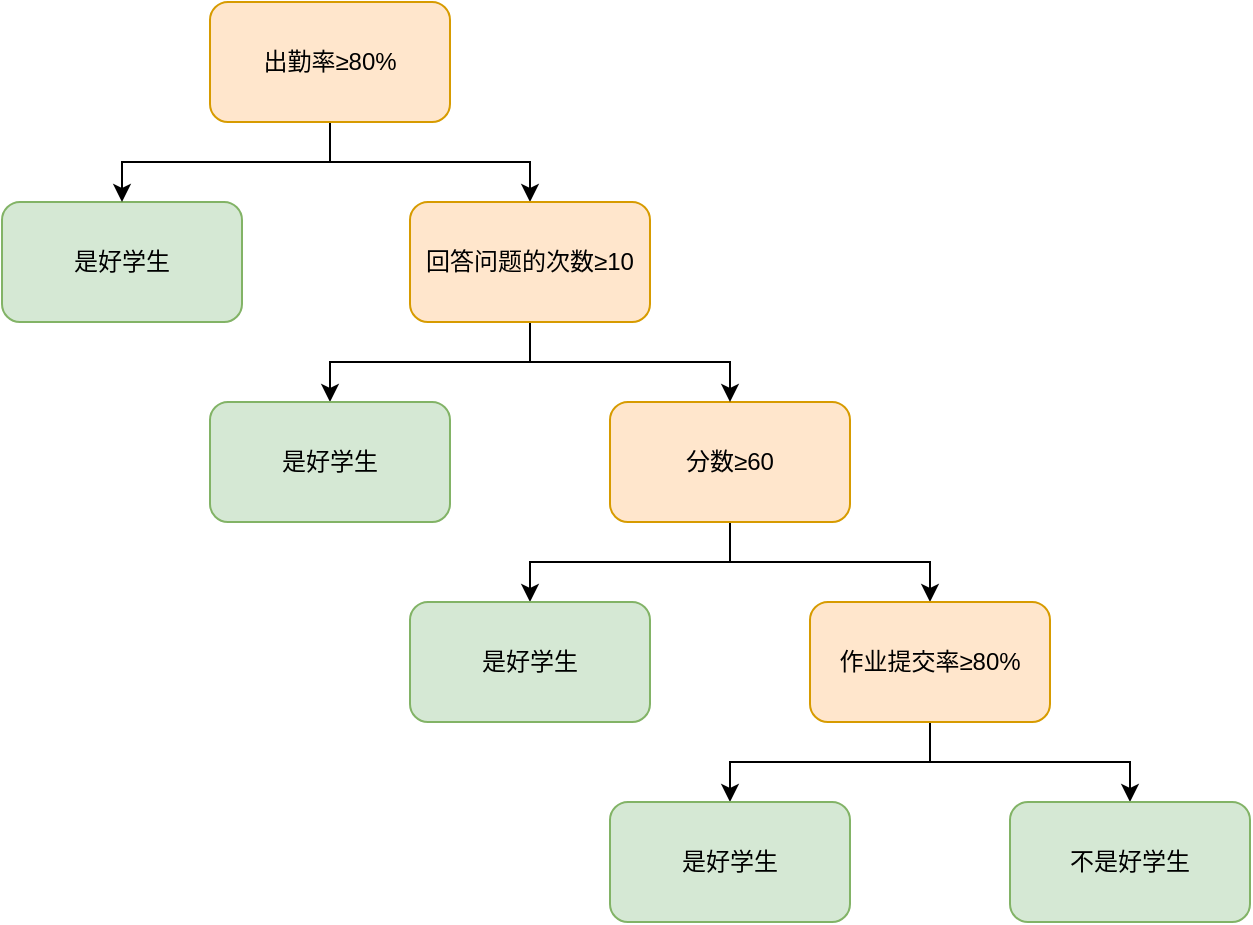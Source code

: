 <mxfile version="13.1.9" type="github"><diagram name="Page-1" id="97916047-d0de-89f5-080d-49f4d83e522f"><mxGraphModel dx="1351" dy="807" grid="1" gridSize="10" guides="1" tooltips="1" connect="1" arrows="1" fold="1" page="1" pageScale="1.5" pageWidth="1169" pageHeight="827" background="#ffffff" math="0" shadow="0"><root><mxCell id="0"/><mxCell id="1" parent="0"/><mxCell id="mk4GE1al203xq3tGtljA-63" style="edgeStyle=orthogonalEdgeStyle;rounded=0;orthogonalLoop=1;jettySize=auto;html=1;exitX=0.5;exitY=1;exitDx=0;exitDy=0;" edge="1" parent="1" source="mk4GE1al203xq3tGtljA-55" target="mk4GE1al203xq3tGtljA-59"><mxGeometry relative="1" as="geometry"/></mxCell><mxCell id="mk4GE1al203xq3tGtljA-67" style="edgeStyle=orthogonalEdgeStyle;rounded=0;orthogonalLoop=1;jettySize=auto;html=1;entryX=0.5;entryY=0;entryDx=0;entryDy=0;" edge="1" parent="1" source="mk4GE1al203xq3tGtljA-55" target="mk4GE1al203xq3tGtljA-66"><mxGeometry relative="1" as="geometry"/></mxCell><mxCell id="mk4GE1al203xq3tGtljA-55" value="分数≥60" style="rounded=1;whiteSpace=wrap;html=1;fillColor=#ffe6cc;strokeColor=#d79b00;" vertex="1" parent="1"><mxGeometry x="700" y="420" width="120" height="60" as="geometry"/></mxCell><mxCell id="mk4GE1al203xq3tGtljA-56" value="是好学生" style="rounded=1;whiteSpace=wrap;html=1;fillColor=#d5e8d4;strokeColor=#82b366;" vertex="1" parent="1"><mxGeometry x="396" y="320" width="120" height="60" as="geometry"/></mxCell><mxCell id="mk4GE1al203xq3tGtljA-60" style="edgeStyle=orthogonalEdgeStyle;rounded=0;orthogonalLoop=1;jettySize=auto;html=1;exitX=0.5;exitY=1;exitDx=0;exitDy=0;" edge="1" parent="1" source="mk4GE1al203xq3tGtljA-57" target="mk4GE1al203xq3tGtljA-56"><mxGeometry relative="1" as="geometry"/></mxCell><mxCell id="mk4GE1al203xq3tGtljA-61" style="edgeStyle=orthogonalEdgeStyle;rounded=0;orthogonalLoop=1;jettySize=auto;html=1;entryX=0.5;entryY=0;entryDx=0;entryDy=0;" edge="1" parent="1" source="mk4GE1al203xq3tGtljA-57" target="mk4GE1al203xq3tGtljA-58"><mxGeometry relative="1" as="geometry"/></mxCell><mxCell id="mk4GE1al203xq3tGtljA-57" value="出勤率≥80%" style="rounded=1;whiteSpace=wrap;html=1;fillColor=#ffe6cc;strokeColor=#d79b00;" vertex="1" parent="1"><mxGeometry x="500" y="220" width="120" height="60" as="geometry"/></mxCell><mxCell id="mk4GE1al203xq3tGtljA-62" style="edgeStyle=orthogonalEdgeStyle;rounded=0;orthogonalLoop=1;jettySize=auto;html=1;exitX=0.5;exitY=1;exitDx=0;exitDy=0;entryX=0.5;entryY=0;entryDx=0;entryDy=0;" edge="1" parent="1" source="mk4GE1al203xq3tGtljA-58" target="mk4GE1al203xq3tGtljA-55"><mxGeometry relative="1" as="geometry"/></mxCell><mxCell id="mk4GE1al203xq3tGtljA-65" style="edgeStyle=orthogonalEdgeStyle;rounded=0;orthogonalLoop=1;jettySize=auto;html=1;entryX=0.5;entryY=0;entryDx=0;entryDy=0;" edge="1" parent="1" source="mk4GE1al203xq3tGtljA-58" target="mk4GE1al203xq3tGtljA-64"><mxGeometry relative="1" as="geometry"/></mxCell><mxCell id="mk4GE1al203xq3tGtljA-58" value="回答问题的次数≥10" style="rounded=1;whiteSpace=wrap;html=1;fillColor=#ffe6cc;strokeColor=#d79b00;" vertex="1" parent="1"><mxGeometry x="600" y="320" width="120" height="60" as="geometry"/></mxCell><mxCell id="mk4GE1al203xq3tGtljA-70" style="edgeStyle=orthogonalEdgeStyle;rounded=0;orthogonalLoop=1;jettySize=auto;html=1;" edge="1" parent="1" source="mk4GE1al203xq3tGtljA-59" target="mk4GE1al203xq3tGtljA-68"><mxGeometry relative="1" as="geometry"/></mxCell><mxCell id="mk4GE1al203xq3tGtljA-71" style="edgeStyle=orthogonalEdgeStyle;rounded=0;orthogonalLoop=1;jettySize=auto;html=1;" edge="1" parent="1" source="mk4GE1al203xq3tGtljA-59" target="mk4GE1al203xq3tGtljA-69"><mxGeometry relative="1" as="geometry"/></mxCell><mxCell id="mk4GE1al203xq3tGtljA-59" value="作业提交率≥80%" style="rounded=1;whiteSpace=wrap;html=1;fillColor=#ffe6cc;strokeColor=#d79b00;" vertex="1" parent="1"><mxGeometry x="800" y="520" width="120" height="60" as="geometry"/></mxCell><mxCell id="mk4GE1al203xq3tGtljA-64" value="是好学生" style="rounded=1;whiteSpace=wrap;html=1;fillColor=#d5e8d4;strokeColor=#82b366;" vertex="1" parent="1"><mxGeometry x="500" y="420" width="120" height="60" as="geometry"/></mxCell><mxCell id="mk4GE1al203xq3tGtljA-66" value="是好学生" style="rounded=1;whiteSpace=wrap;html=1;fillColor=#d5e8d4;strokeColor=#82b366;" vertex="1" parent="1"><mxGeometry x="600" y="520" width="120" height="60" as="geometry"/></mxCell><mxCell id="mk4GE1al203xq3tGtljA-68" value="是好学生" style="rounded=1;whiteSpace=wrap;html=1;fillColor=#d5e8d4;strokeColor=#82b366;" vertex="1" parent="1"><mxGeometry x="700" y="620" width="120" height="60" as="geometry"/></mxCell><mxCell id="mk4GE1al203xq3tGtljA-69" value="不是好学生" style="rounded=1;whiteSpace=wrap;html=1;fillColor=#d5e8d4;strokeColor=#82b366;" vertex="1" parent="1"><mxGeometry x="900" y="620" width="120" height="60" as="geometry"/></mxCell></root></mxGraphModel></diagram></mxfile>